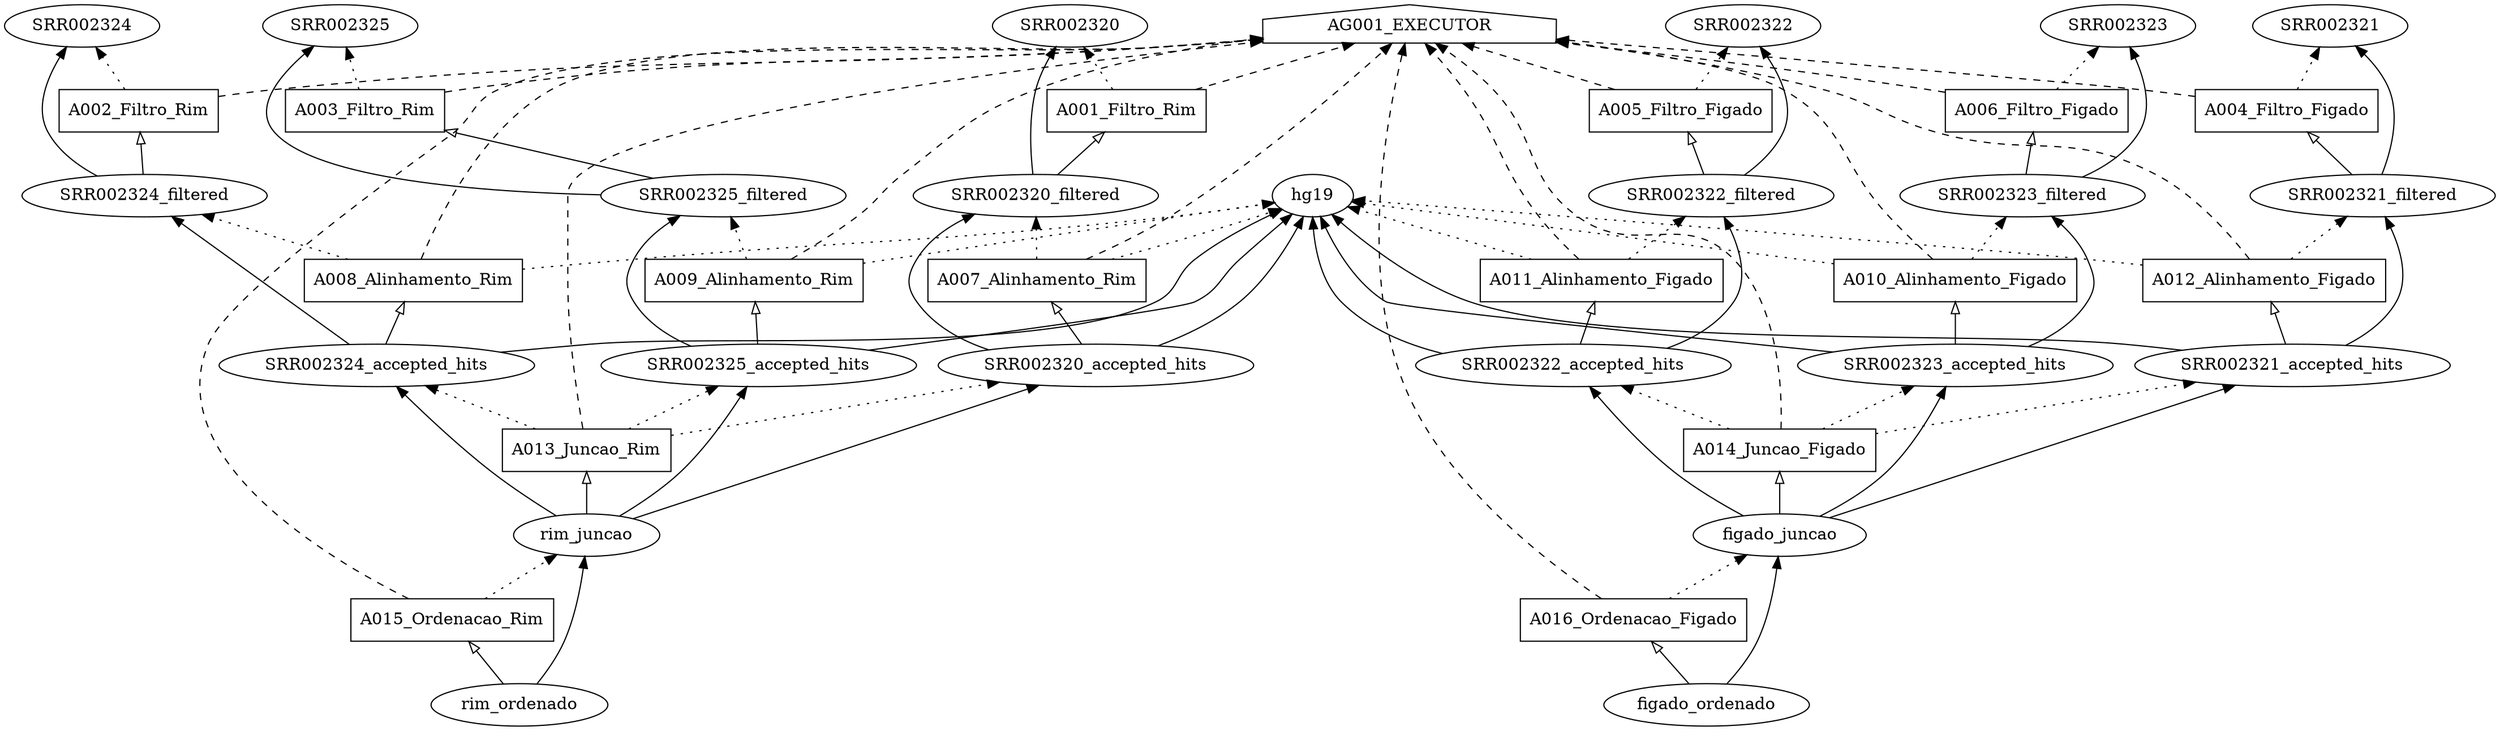 digraph G {graph [
fontsize = 500,
rankdir=BT,
size = 900];
node [	shape = polygon,
distortion = 0.0,
orientation = 0.0,
skew = 0.0];
"A001_Filtro_Rim"[shape=box];
"A002_Filtro_Rim"[shape=box];
"A003_Filtro_Rim"[shape=box];
"A004_Filtro_Figado"[shape=box];
"A005_Filtro_Figado"[shape=box];
"A006_Filtro_Figado"[shape=box];
"A007_Alinhamento_Rim"[shape=box];
"A008_Alinhamento_Rim"[shape=box];
"A009_Alinhamento_Rim"[shape=box];
"A010_Alinhamento_Figado"[shape=box];
"A011_Alinhamento_Figado"[shape=box];
"A012_Alinhamento_Figado"[shape=box];
"A013_Juncao_Rim"[shape=box];
"A014_Juncao_Figado"[shape=box];
"A015_Ordenacao_Rim"[shape=box];
"A016_Ordenacao_Figado"[shape=box];
"AG001_EXECUTOR"[shape=house];

"SRR002320"[shape=ellipse];
"SRR002324"[shape=ellipse];
"SRR002325"[shape=ellipse];
"SRR002323"[shape=ellipse];
"SRR002322"[shape=ellipse];
"SRR002321"[shape=ellipse];
"hg19"[shape=ellipse];
"SRR002320_filtered"[shape=ellipse];
"SRR002324_filtered"[shape=ellipse];
"SRR002325_filtered"[shape=ellipse];
"SRR002321_filtered"[shape=ellipse];
"SRR002322_filtered"[shape=ellipse];
"SRR002323_filtered"[shape=ellipse];
"SRR002320_filtered"[shape=ellipse];
"SRR002320_accepted_hits"[shape=ellipse];
"SRR002321_accepted_hits"[shape=ellipse];
"SRR002322_accepted_hits"[shape=ellipse];
"SRR002323_accepted_hits"[shape=ellipse];
"SRR002324_accepted_hits"[shape=ellipse];
"SRR002325_accepted_hits"[shape=ellipse];
"rim_juncao"[shape=ellipse];
"figado_juncao"[shape=ellipse];
"rim_ordenado"[shape=ellipse];
"figado_juncao"[shape=ellipse];
"figado_ordenado"[shape=ellipse];

"A001_Filtro_Rim" -> "AG001_EXECUTOR"[style=dashed];
"A001_Filtro_Rim" -> "SRR002320"[style=dotted];
"SRR002320_filtered" -> "A001_Filtro_Rim"[arrowhead="empty"];
"SRR002320_filtered" -> "SRR002320"[];

"A002_Filtro_Rim" -> "AG001_EXECUTOR"[style=dashed];
"A002_Filtro_Rim" -> "SRR002324"[style=dotted];
"SRR002324_filtered" -> "A002_Filtro_Rim"[arrowhead="empty"];
"SRR002324_filtered" -> "SRR002324"[];

"A003_Filtro_Rim" -> "AG001_EXECUTOR"[style=dashed];
"A003_Filtro_Rim" -> "SRR002325"[style=dotted];
"SRR002325_filtered" -> "A003_Filtro_Rim"[arrowhead="empty"];
"SRR002325_filtered" -> "SRR002325"[];

"A004_Filtro_Figado" -> "AG001_EXECUTOR"[style=dashed];
"A004_Filtro_Figado" -> "SRR002321"[style=dotted];
"SRR002321_filtered" -> "A004_Filtro_Figado"[arrowhead="empty"];
"SRR002321_filtered" -> "SRR002321"[];

"A005_Filtro_Figado" -> "AG001_EXECUTOR"[style=dashed];
"A005_Filtro_Figado" -> "SRR002322"[style=dotted];
"SRR002322_filtered" -> "A005_Filtro_Figado"[arrowhead="empty"];
"SRR002322_filtered" -> "SRR002322"[];

"A006_Filtro_Figado" -> "AG001_EXECUTOR"[style=dashed];
"A006_Filtro_Figado" -> "SRR002323"[style=dotted];
"SRR002323_filtered" -> "A006_Filtro_Figado"[arrowhead="empty"];
"SRR002323_filtered" -> "SRR002323"[];

"A007_Alinhamento_Rim" -> "AG001_EXECUTOR"[style=dashed];
"A007_Alinhamento_Rim" -> "SRR002320_filtered"[style=dotted];
"A007_Alinhamento_Rim" -> "hg19"[style=dotted];
"SRR002320_accepted_hits" -> "A007_Alinhamento_Rim"[arrowhead="empty"];
"SRR002320_accepted_hits" -> "hg19"[];
"SRR002320_accepted_hits" -> "SRR002320_filtered"[];

"A008_Alinhamento_Rim" -> "AG001_EXECUTOR"[style=dashed];
"A008_Alinhamento_Rim" -> "SRR002324_filtered"[style=dotted];
"A008_Alinhamento_Rim" -> "hg19"[style=dotted];
"SRR002324_accepted_hits" -> "A008_Alinhamento_Rim"[arrowhead="empty"];
"SRR002324_accepted_hits" -> "hg19"[];
"SRR002324_accepted_hits" -> "SRR002324_filtered"[];



"A009_Alinhamento_Rim" -> "AG001_EXECUTOR"[style=dashed];
"A009_Alinhamento_Rim" -> "SRR002325_filtered"[style=dotted];
"A009_Alinhamento_Rim" -> "hg19"[style=dotted];
"SRR002325_accepted_hits" -> "A009_Alinhamento_Rim"[arrowhead="empty"];
"SRR002325_accepted_hits" -> "hg19"[];
"SRR002325_accepted_hits" -> "SRR002325_filtered"[];


"A010_Alinhamento_Figado" -> "AG001_EXECUTOR"[style=dashed];
"A010_Alinhamento_Figado" -> "SRR002323_filtered"[style=dotted];
"A010_Alinhamento_Figado" -> "hg19"[style=dotted];
"SRR002323_accepted_hits" -> "A010_Alinhamento_Figado"[arrowhead="empty"];
"SRR002323_accepted_hits" -> "hg19"[];
"SRR002323_accepted_hits" -> "SRR002323_filtered"[];


"A011_Alinhamento_Figado" -> "AG001_EXECUTOR"[style=dashed];
"A011_Alinhamento_Figado" -> "SRR002322_filtered"[style=dotted];
"A011_Alinhamento_Figado" -> "hg19"[style=dotted];
"SRR002322_accepted_hits" -> "A011_Alinhamento_Figado"[arrowhead="empty"];
"SRR002322_accepted_hits" -> "hg19"[];
"SRR002322_accepted_hits" -> "SRR002322_filtered"[];


"A012_Alinhamento_Figado" -> "AG001_EXECUTOR"[style=dashed];
"A012_Alinhamento_Figado" -> "SRR002321_filtered"[style=dotted];
"A012_Alinhamento_Figado" -> "hg19"[style=dotted];
"SRR002321_accepted_hits" -> "A012_Alinhamento_Figado"[arrowhead="empty"];
"SRR002321_accepted_hits" -> "hg19"[];
"SRR002321_accepted_hits" -> "SRR002321_filtered"[];

"A013_Juncao_Rim" -> "AG001_EXECUTOR"[style=dashed];
"A013_Juncao_Rim" -> "SRR002320_accepted_hits"[style=dotted];
"A013_Juncao_Rim" -> "SRR002324_accepted_hits"[style=dotted];
"A013_Juncao_Rim" -> "SRR002325_accepted_hits"[style=dotted];
"rim_juncao" -> "A013_Juncao_Rim"[arrowhead="empty"];
"rim_juncao" -> "SRR002320_accepted_hits"[];
"rim_juncao" -> "SRR002324_accepted_hits"[];
"rim_juncao" -> "SRR002325_accepted_hits"[];

"A014_Juncao_Figado" -> "AG001_EXECUTOR"[style=dashed];
"A014_Juncao_Figado" -> "SRR002321_accepted_hits"[style=dotted];
"A014_Juncao_Figado" -> "SRR002322_accepted_hits"[style=dotted];
"A014_Juncao_Figado" -> "SRR002323_accepted_hits"[style=dotted];
"figado_juncao" -> "A014_Juncao_Figado"[arrowhead="empty"];
"figado_juncao" -> "SRR002321_accepted_hits"[];
"figado_juncao" -> "SRR002322_accepted_hits"[];
"figado_juncao" -> "SRR002323_accepted_hits"[];

"A015_Ordenacao_Rim" -> "AG001_EXECUTOR"[style=dashed];
"A015_Ordenacao_Rim" -> "rim_juncao"[style=dotted];
"rim_ordenado" -> "A015_Ordenacao_Rim"[arrowhead="empty"];
"rim_ordenado" -> "rim_juncao"[];

"A016_Ordenacao_Figado" -> "AG001_EXECUTOR"[style=dashed];
"A016_Ordenacao_Figado" -> "figado_juncao"[style=dotted];
"figado_ordenado" -> "A016_Ordenacao_Figado"[arrowhead="empty"];
"figado_ordenado" -> "figado_juncao"[];

}
